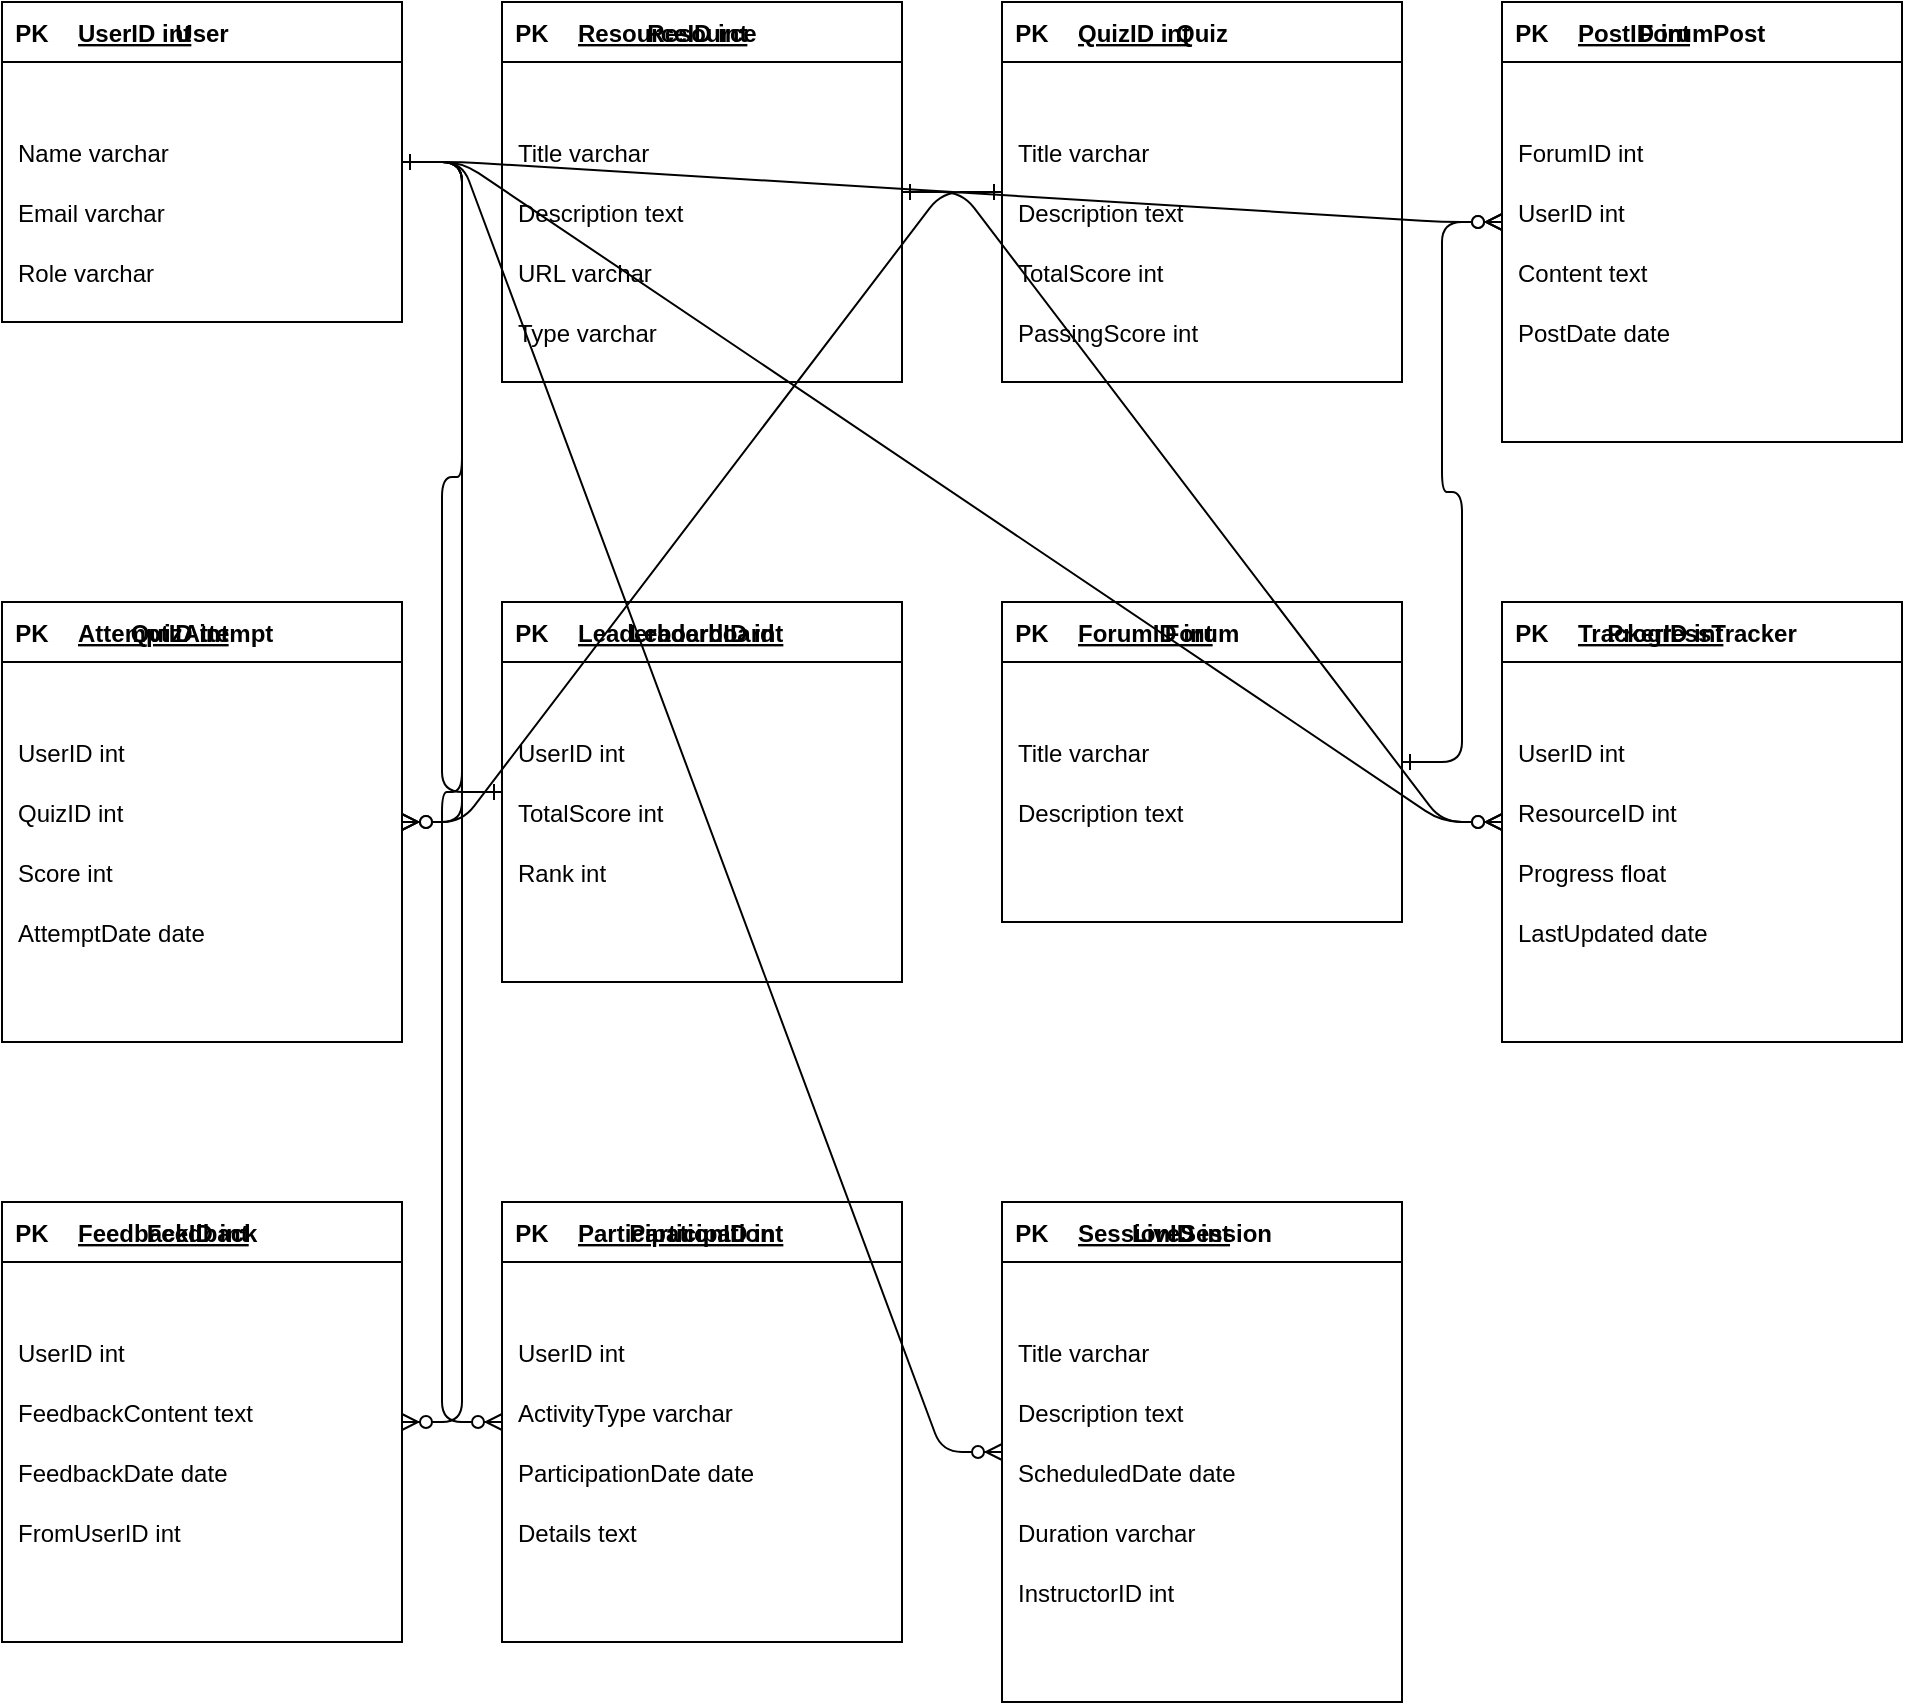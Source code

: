 <mxfile version="24.7.5">
  <diagram id="R2lEEEUBdFMjLlhIrx00" name="Page-1">
    <mxGraphModel dx="1223" dy="797" grid="1" gridSize="10" guides="1" tooltips="1" connect="1" arrows="1" fold="1" page="1" pageScale="1" pageWidth="850" pageHeight="1100" math="0" shadow="0">
      <root>
        <mxCell id="0" />
        <mxCell id="1" parent="0" />

        <!-- User Table -->
        <mxCell id="User" value="User" style="shape=table;startSize=30;container=1;collapsible=1;childLayout=tableLayout;fixedRows=1;rowLines=0;fontStyle=1;align=center;resizeLast=1;" vertex="1" parent="1">
          <mxGeometry x="100" y="100" width="200" height="160" as="geometry" />
        </mxCell>
        <mxCell id="UserPK" value="PK" style="shape=partialRectangle;overflow=hidden;connectable=0;fillColor=none;top=0;left=0;bottom=0;right=0;fontStyle=1;" vertex="1" parent="User">
          <mxGeometry width="30" height="30" as="geometry" />
        </mxCell>
        <mxCell id="UserID" value="UserID int" style="shape=partialRectangle;overflow=hidden;connectable=0;fillColor=none;top=0;left=0;bottom=0;right=0;align=left;spacingLeft=6;fontStyle=5;" vertex="1" parent="User">
          <mxGeometry x="30" y="0" width="170" height="30" as="geometry" />
        </mxCell>
        <mxCell id="UserName" value="Name varchar" style="shape=partialRectangle;overflow=hidden;connectable=0;fillColor=none;top=0;left=0;bottom=0;right=0;align=left;spacingLeft=6;" vertex="1" parent="User">
          <mxGeometry y="60" width="200" height="30" as="geometry" />
        </mxCell>
        <mxCell id="UserEmail" value="Email varchar" style="shape=partialRectangle;overflow=hidden;connectable=0;fillColor=none;top=0;left=0;bottom=0;right=0;align=left;spacingLeft=6;" vertex="1" parent="User">
          <mxGeometry y="90" width="200" height="30" as="geometry" />
        </mxCell>
        <mxCell id="UserRole" value="Role varchar" style="shape=partialRectangle;overflow=hidden;connectable=0;fillColor=none;top=0;left=0;bottom=0;right=0;align=left;spacingLeft=6;" vertex="1" parent="User">
          <mxGeometry y="120" width="200" height="30" as="geometry" />
        </mxCell>

        <!-- Resource Table -->
        <mxCell id="Resource" value="Resource" style="shape=table;startSize=30;container=1;collapsible=1;childLayout=tableLayout;fixedRows=1;rowLines=0;fontStyle=1;align=center;resizeLast=1;" vertex="1" parent="1">
          <mxGeometry x="350" y="100" width="200" height="190" as="geometry" />
        </mxCell>
        <mxCell id="ResourcePK" value="PK" style="shape=partialRectangle;overflow=hidden;connectable=0;fillColor=none;top=0;left=0;bottom=0;right=0;fontStyle=1;" vertex="1" parent="Resource">
          <mxGeometry width="30" height="30" as="geometry" />
        </mxCell>
        <mxCell id="ResourceID" value="ResourceID int" style="shape=partialRectangle;overflow=hidden;connectable=0;fillColor=none;top=0;left=0;bottom=0;right=0;align=left;spacingLeft=6;fontStyle=5;" vertex="1" parent="Resource">
          <mxGeometry x="30" y="0" width="170" height="30" as="geometry" />
        </mxCell>
        <mxCell id="ResourceTitle" value="Title varchar" style="shape=partialRectangle;overflow=hidden;connectable=0;fillColor=none;top=0;left=0;bottom=0;right=0;align=left;spacingLeft=6;" vertex="1" parent="Resource">
          <mxGeometry y="60" width="200" height="30" as="geometry" />
        </mxCell>
        <mxCell id="ResourceDescription" value="Description text" style="shape=partialRectangle;overflow=hidden;connectable=0;fillColor=none;top=0;left=0;bottom=0;right=0;align=left;spacingLeft=6;" vertex="1" parent="Resource">
          <mxGeometry y="90" width="200" height="30" as="geometry" />
        </mxCell>
        <mxCell id="ResourceURL" value="URL varchar" style="shape=partialRectangle;overflow=hidden;connectable=0;fillColor=none;top=0;left=0;bottom=0;right=0;align=left;spacingLeft=6;" vertex="1" parent="Resource">
          <mxGeometry y="120" width="200" height="30" as="geometry" />
        </mxCell>
        <mxCell id="ResourceType" value="Type varchar" style="shape=partialRectangle;overflow=hidden;connectable=0;fillColor=none;top=0;left=0;bottom=0;right=0;align=left;spacingLeft=6;" vertex="1" parent="Resource">
          <mxGeometry y="150" width="200" height="30" as="geometry" />
        </mxCell>

        <!-- Quiz Table -->
        <mxCell id="Quiz" value="Quiz" style="shape=table;startSize=30;container=1;collapsible=1;childLayout=tableLayout;fixedRows=1;rowLines=0;fontStyle=1;align=center;resizeLast=1;" vertex="1" parent="1">
          <mxGeometry x="600" y="100" width="200" height="190" as="geometry" />
        </mxCell>
        <mxCell id="QuizPK" value="PK" style="shape=partialRectangle;overflow=hidden;connectable=0;fillColor=none;top=0;left=0;bottom=0;right=0;fontStyle=1;" vertex="1" parent="Quiz">
          <mxGeometry width="30" height="30" as="geometry" />
        </mxCell>
        <mxCell id="QuizID" value="QuizID int" style="shape=partialRectangle;overflow=hidden;connectable=0;fillColor=none;top=0;left=0;bottom=0;right=0;align=left;spacingLeft=6;fontStyle=5;" vertex="1" parent="Quiz">
          <mxGeometry x="30" y="0" width="170" height="30" as="geometry" />
        </mxCell>
        <mxCell id="QuizTitle" value="Title varchar" style="shape=partialRectangle;overflow=hidden;connectable=0;fillColor=none;top=0;left=0;bottom=0;right=0;align=left;spacingLeft=6;" vertex="1" parent="Quiz">
          <mxGeometry y="60" width="200" height="30" as="geometry" />
        </mxCell>
        <mxCell id="QuizDescription" value="Description text" style="shape=partialRectangle;overflow=hidden;connectable=0;fillColor=none;top=0;left=0;bottom=0;right=0;align=left;spacingLeft=6;" vertex="1" parent="Quiz">
          <mxGeometry y="90" width="200" height="30" as="geometry" />
        </mxCell>
        <mxCell id="QuizTotalScore" value="TotalScore int" style="shape=partialRectangle;overflow=hidden;connectable=0;fillColor=none;top=0;left=0;bottom=0;right=0;align=left;spacingLeft=6;" vertex="1" parent="Quiz">
          <mxGeometry y="120" width="200" height="30" as="geometry" />
        </mxCell>
        <mxCell id="QuizPassingScore" value="PassingScore int" style="shape=partialRectangle;overflow=hidden;connectable=0;fillColor=none;top=0;left=0;bottom=0;right=0;align=left;spacingLeft=6;" vertex="1" parent="Quiz">
          <mxGeometry y="150" width="200" height="30" as="geometry" />
        </mxCell>

        <!-- QuizAttempt Table -->
        <mxCell id="QuizAttempt" value="QuizAttempt" style="shape=table;startSize=30;container=1;collapsible=1;childLayout=tableLayout;fixedRows=1;rowLines=0;fontStyle=1;align=center;resizeLast=1;" vertex="1" parent="1">
          <mxGeometry x="100" y="400" width="200" height="220" as="geometry" />
        </mxCell>
        <mxCell id="QuizAttemptPK" value="PK" style="shape=partialRectangle;overflow=hidden;connectable=0;fillColor=none;top=0;left=0;bottom=0;right=0;fontStyle=1;" vertex="1" parent="QuizAttempt">
          <mxGeometry width="30" height="30" as="geometry" />
        </mxCell>
        <mxCell id="QuizAttemptID" value="AttemptID int" style="shape=partialRectangle;overflow=hidden;connectable=0;fillColor=none;top=0;left=0;bottom=0;right=0;align=left;spacingLeft=6;fontStyle=5;" vertex="1" parent="QuizAttempt">
          <mxGeometry x="30" y="0" width="170" height="30" as="geometry" />
        </mxCell>
        <mxCell id="QuizAttemptUserID" value="UserID int" style="shape=partialRectangle;overflow=hidden;connectable=0;fillColor=none;top=0;left=0;bottom=0;right=0;align=left;spacingLeft=6;" vertex="1" parent="QuizAttempt">
          <mxGeometry y="60" width="200" height="30" as="geometry" />
        </mxCell>
        <mxCell id="QuizAttemptQuizID" value="QuizID int" style="shape=partialRectangle;overflow=hidden;connectable=0;fillColor=none;top=0;left=0;bottom=0;right=0;align=left;spacingLeft=6;" vertex="1" parent="QuizAttempt">
          <mxGeometry y="90" width="200" height="30" as="geometry" />
        </mxCell>
        <mxCell id="QuizAttemptScore" value="Score int" style="shape=partialRectangle;overflow=hidden;connectable=0;fillColor=none;top=0;left=0;bottom=0;right=0;align=left;spacingLeft=6;" vertex="1" parent="QuizAttempt">
          <mxGeometry y="120" width="200" height="30" as="geometry" />
        </mxCell>
        <mxCell id="QuizAttemptDate" value="AttemptDate date" style="shape=partialRectangle;overflow=hidden;connectable=0;fillColor=none;top=0;left=0;bottom=0;right=0;align=left;spacingLeft=6;" vertex="1" parent="QuizAttempt">
          <mxGeometry y="150" width="200" height="30" as="geometry" />
        </mxCell>

        <!-- Leaderboard Table -->
        <mxCell id="Leaderboard" value="Leaderboard" style="shape=table;startSize=30;container=1;collapsible=1;childLayout=tableLayout;fixedRows=1;rowLines=0;fontStyle=1;align=center;resizeLast=1;" vertex="1" parent="1">
          <mxGeometry x="350" y="400" width="200" height="190" as="geometry" />
        </mxCell>
        <mxCell id="LeaderboardPK" value="PK" style="shape=partialRectangle;overflow=hidden;connectable=0;fillColor=none;top=0;left=0;bottom=0;right=0;fontStyle=1;" vertex="1" parent="Leaderboard">
          <mxGeometry width="30" height="30" as="geometry" />
        </mxCell>
        <mxCell id="LeaderboardID" value="LeaderboardID int" style="shape=partialRectangle;overflow=hidden;connectable=0;fillColor=none;top=0;left=0;bottom=0;right=0;align=left;spacingLeft=6;fontStyle=5;" vertex="1" parent="Leaderboard">
          <mxGeometry x="30" y="0" width="170" height="30" as="geometry" />
        </mxCell>
        <mxCell id="LeaderboardUserID" value="UserID int" style="shape=partialRectangle;overflow=hidden;connectable=0;fillColor=none;top=0;left=0;bottom=0;right=0;align=left;spacingLeft=6;" vertex="1" parent="Leaderboard">
          <mxGeometry y="60" width="200" height="30" as="geometry" />
        </mxCell>
        <mxCell id="LeaderboardTotalScore" value="TotalScore int" style="shape=partialRectangle;overflow=hidden;connectable=0;fillColor=none;top=0;left=0;bottom=0;right=0;align=left;spacingLeft=6;" vertex="1" parent="Leaderboard">
          <mxGeometry y="90" width="200" height="30" as="geometry" />
        </mxCell>
        <mxCell id="LeaderboardRank" value="Rank int" style="shape=partialRectangle;overflow=hidden;connectable=0;fillColor=none;top=0;left=0;bottom=0;right=0;align=left;spacingLeft=6;" vertex="1" parent="Leaderboard">
          <mxGeometry y="120" width="200" height="30" as="geometry" />
        </mxCell>

        <!-- Forum Table -->
        <mxCell id="Forum" value="Forum" style="shape=table;startSize=30;container=1;collapsible=1;childLayout=tableLayout;fixedRows=1;rowLines=0;fontStyle=1;align=center;resizeLast=1;" vertex="1" parent="1">
          <mxGeometry x="600" y="400" width="200" height="160" as="geometry" />
        </mxCell>
        <mxCell id="ForumPK" value="PK" style="shape=partialRectangle;overflow=hidden;connectable=0;fillColor=none;top=0;left=0;bottom=0;right=0;fontStyle=1;" vertex="1" parent="Forum">
          <mxGeometry width="30" height="30" as="geometry" />
        </mxCell>
        <mxCell id="ForumID" value="ForumID int" style="shape=partialRectangle;overflow=hidden;connectable=0;fillColor=none;top=0;left=0;bottom=0;right=0;align=left;spacingLeft=6;fontStyle=5;" vertex="1" parent="Forum">
          <mxGeometry x="30" y="0" width="170" height="30" as="geometry" />
        </mxCell>
        <mxCell id="ForumTitle" value="Title varchar" style="shape=partialRectangle;overflow=hidden;connectable=0;fillColor=none;top=0;left=0;bottom=0;right=0;align=left;spacingLeft=6;" vertex="1" parent="Forum">
          <mxGeometry y="60" width="200" height="30" as="geometry" />
        </mxCell>
        <mxCell id="ForumDescription" value="Description text" style="shape=partialRectangle;overflow=hidden;connectable=0;fillColor=none;top=0;left=0;bottom=0;right=0;align=left;spacingLeft=6;" vertex="1" parent="Forum">
          <mxGeometry y="90" width="200" height="30" as="geometry" />
        </mxCell>

        <!-- ForumPost Table -->
        <mxCell id="ForumPost" value="ForumPost" style="shape=table;startSize=30;container=1;collapsible=1;childLayout=tableLayout;fixedRows=1;rowLines=0;fontStyle=1;align=center;resizeLast=1;" vertex="1" parent="1">
          <mxGeometry x="850" y="100" width="200" height="220" as="geometry" />
        </mxCell>
        <mxCell id="ForumPostPK" value="PK" style="shape=partialRectangle;overflow=hidden;connectable=0;fillColor=none;top=0;left=0;bottom=0;right=0;fontStyle=1;" vertex="1" parent="ForumPost">
          <mxGeometry width="30" height="30" as="geometry" />
        </mxCell>
        <mxCell id="ForumPostID" value="PostID int" style="shape=partialRectangle;overflow=hidden;connectable=0;fillColor=none;top=0;left=0;bottom=0;right=0;align=left;spacingLeft=6;fontStyle=5;" vertex="1" parent="ForumPost">
          <mxGeometry x="30" y="0" width="170" height="30" as="geometry" />
        </mxCell>
        <mxCell id="ForumPostForumID" value="ForumID int" style="shape=partialRectangle;overflow=hidden;connectable=0;fillColor=none;top=0;left=0;bottom=0;right=0;align=left;spacingLeft=6;" vertex="1" parent="ForumPost">
          <mxGeometry y="60" width="200" height="30" as="geometry" />
        </mxCell>
        <mxCell id="ForumPostUserID" value="UserID int" style="shape=partialRectangle;overflow=hidden;connectable=0;fillColor=none;top=0;left=0;bottom=0;right=0;align=left;spacingLeft=6;" vertex="1" parent="ForumPost">
          <mxGeometry y="90" width="200" height="30" as="geometry" />
        </mxCell>
        <mxCell id="ForumPostContent" value="Content text" style="shape=partialRectangle;overflow=hidden;connectable=0;fillColor=none;top=0;left=0;bottom=0;right=0;align=left;spacingLeft=6;" vertex="1" parent="ForumPost">
          <mxGeometry y="120" width="200" height="30" as="geometry" />
        </mxCell>
        <mxCell id="ForumPostDate" value="PostDate date" style="shape=partialRectangle;overflow=hidden;connectable=0;fillColor=none;top=0;left=0;bottom=0;right=0;align=left;spacingLeft=6;" vertex="1" parent="ForumPost">
          <mxGeometry y="150" width="200" height="30" as="geometry" />
        </mxCell>

        <!-- ProgressTracker Table -->
        <mxCell id="ProgressTracker" value="ProgressTracker" style="shape=table;startSize=30;container=1;collapsible=1;childLayout=tableLayout;fixedRows=1;rowLines=0;fontStyle=1;align=center;resizeLast=1;" vertex="1" parent="1">
          <mxGeometry x="850" y="400" width="200" height="220" as="geometry" />
        </mxCell>
        <mxCell id="ProgressTrackerPK" value="PK" style="shape=partialRectangle;overflow=hidden;connectable=0;fillColor=none;top=0;left=0;bottom=0;right=0;fontStyle=1;" vertex="1" parent="ProgressTracker">
          <mxGeometry width="30" height="30" as="geometry" />
        </mxCell>
        <mxCell id="ProgressTrackerID" value="TrackerID int" style="shape=partialRectangle;overflow=hidden;connectable=0;fillColor=none;top=0;left=0;bottom=0;right=0;align=left;spacingLeft=6;fontStyle=5;" vertex="1" parent="ProgressTracker">
          <mxGeometry x="30" y="0" width="170" height="30" as="geometry" />
        </mxCell>
        <mxCell id="ProgressTrackerUserID" value="UserID int" style="shape=partialRectangle;overflow=hidden;connectable=0;fillColor=none;top=0;left=0;bottom=0;right=0;align=left;spacingLeft=6;" vertex="1" parent="ProgressTracker">
          <mxGeometry y="60" width="200" height="30" as="geometry" />
        </mxCell>
        <mxCell id="ProgressTrackerResourceID" value="ResourceID int" style="shape=partialRectangle;overflow=hidden;connectable=0;fillColor=none;top=0;left=0;bottom=0;right=0;align=left;spacingLeft=6;" vertex="1" parent="ProgressTracker">
          <mxGeometry y="90" width="200" height="30" as="geometry" />
        </mxCell>
        <mxCell id="ProgressTrackerProgress" value="Progress float" style="shape=partialRectangle;overflow=hidden;connectable=0;fillColor=none;top=0;left=0;bottom=0;right=0;align=left;spacingLeft=6;" vertex="1" parent="ProgressTracker">
          <mxGeometry y="120" width="200" height="30" as="geometry" />
        </mxCell>
        <mxCell id="ProgressTrackerLastUpdated" value="LastUpdated date" style="shape=partialRectangle;overflow=hidden;connectable=0;fillColor=none;top=0;left=0;bottom=0;right=0;align=left;spacingLeft=6;" vertex="1" parent="ProgressTracker">
          <mxGeometry y="150" width="200" height="30" as="geometry" />
        </mxCell>

        <!-- Feedback Table -->
        <mxCell id="Feedback" value="Feedback" style="shape=table;startSize=30;container=1;collapsible=1;childLayout=tableLayout;fixedRows=1;rowLines=0;fontStyle=1;align=center;resizeLast=1;" vertex="1" parent="1">
          <mxGeometry x="100" y="700" width="200" height="220" as="geometry" />
        </mxCell>
        <mxCell id="FeedbackPK" value="PK" style="shape=partialRectangle;overflow=hidden;connectable=0;fillColor=none;top=0;left=0;bottom=0;right=0;fontStyle=1;" vertex="1" parent="Feedback">
          <mxGeometry width="30" height="30" as="geometry" />
        </mxCell>
        <mxCell id="FeedbackID" value="FeedbackID int" style="shape=partialRectangle;overflow=hidden;connectable=0;fillColor=none;top=0;left=0;bottom=0;right=0;align=left;spacingLeft=6;fontStyle=5;" vertex="1" parent="Feedback">
          <mxGeometry x="30" y="0" width="170" height="30" as="geometry" />
        </mxCell>
        <mxCell id="FeedbackUserID" value="UserID int" style="shape=partialRectangle;overflow=hidden;connectable=0;fillColor=none;top=0;left=0;bottom=0;right=0;align=left;spacingLeft=6;" vertex="1" parent="Feedback">
          <mxGeometry y="60" width="200" height="30" as="geometry" />
        </mxCell>
        <mxCell id="FeedbackContent" value="FeedbackContent text" style="shape=partialRectangle;overflow=hidden;connectable=0;fillColor=none;top=0;left=0;bottom=0;right=0;align=left;spacingLeft=6;" vertex="1" parent="Feedback">
          <mxGeometry y="90" width="200" height="30" as="geometry" />
        </mxCell>
        <mxCell id="FeedbackDate" value="FeedbackDate date" style="shape=partialRectangle;overflow=hidden;connectable=0;fillColor=none;top=0;left=0;bottom=0;right=0;align=left;spacingLeft=6;" vertex="1" parent="Feedback">
          <mxGeometry y="120" width="200" height="30" as="geometry" />
        </mxCell>
        <mxCell id="FeedbackFromUserID" value="FromUserID int" style="shape=partialRectangle;overflow=hidden;connectable=0;fillColor=none;top=0;left=0;bottom=0;right=0;align=left;spacingLeft=6;" vertex="1" parent="Feedback">
          <mxGeometry y="150" width="200" height="30" as="geometry" />
        </mxCell>

        <!-- Participation Table -->
        <mxCell id="Participation" value="Participation" style="shape=table;startSize=30;container=1;collapsible=1;childLayout=tableLayout;fixedRows=1;rowLines=0;fontStyle=1;align=center;resizeLast=1;" vertex="1" parent="1">
          <mxGeometry x="350" y="700" width="200" height="220" as="geometry" />
        </mxCell>
        <mxCell id="ParticipationPK" value="PK" style="shape=partialRectangle;overflow=hidden;connectable=0;fillColor=none;top=0;left=0;bottom=0;right=0;fontStyle=1;" vertex="1" parent="Participation">
          <mxGeometry width="30" height="30" as="geometry" />
        </mxCell>
        <mxCell id="ParticipationID" value="ParticipationID int" style="shape=partialRectangle;overflow=hidden;connectable=0;fillColor=none;top=0;left=0;bottom=0;right=0;align=left;spacingLeft=6;fontStyle=5;" vertex="1" parent="Participation">
          <mxGeometry x="30" y="0" width="170" height="30" as="geometry" />
        </mxCell>
        <mxCell id="ParticipationUserID" value="UserID int" style="shape=partialRectangle;overflow=hidden;connectable=0;fillColor=none;top=0;left=0;bottom=0;right=0;align=left;spacingLeft=6;" vertex="1" parent="Participation">
          <mxGeometry y="60" width="200" height="30" as="geometry" />
        </mxCell>
        <mxCell id="ParticipationType" value="ActivityType varchar" style="shape=partialRectangle;overflow=hidden;connectable=0;fillColor=none;top=0;left=0;bottom=0;right=0;align=left;spacingLeft=6;" vertex="1" parent="Participation">
          <mxGeometry y="90" width="200" height="30" as="geometry" />
        </mxCell>
        <mxCell id="ParticipationDate" value="ParticipationDate date" style="shape=partialRectangle;overflow=hidden;connectable=0;fillColor=none;top=0;left=0;bottom=0;right=0;align=left;spacingLeft=6;" vertex="1" parent="Participation">
          <mxGeometry y="120" width="200" height="30" as="geometry" />
        </mxCell>
        <mxCell id="ParticipationDetails" value="Details text" style="shape=partialRectangle;overflow=hidden;connectable=0;fillColor=none;top=0;left=0;bottom=0;right=0;align=left;spacingLeft=6;" vertex="1" parent="Participation">
          <mxGeometry y="150" width="200" height="30" as="geometry" />
        </mxCell>

        <!-- LiveSession Table -->
        <mxCell id="LiveSession" value="LiveSession" style="shape=table;startSize=30;container=1;collapsible=1;childLayout=tableLayout;fixedRows=1;rowLines=0;fontStyle=1;align=center;resizeLast=1;" vertex="1" parent="1">
          <mxGeometry x="600" y="700" width="200" height="250" as="geometry" />
        </mxCell>
        <mxCell id="LiveSessionPK" value="PK" style="shape=partialRectangle;overflow=hidden;connectable=0;fillColor=none;top=0;left=0;bottom=0;right=0;fontStyle=1;" vertex="1" parent="LiveSession">
          <mxGeometry width="30" height="30" as="geometry" />
        </mxCell>
        <mxCell id="LiveSessionID" value="SessionID int" style="shape=partialRectangle;overflow=hidden;connectable=0;fillColor=none;top=0;left=0;bottom=0;right=0;align=left;spacingLeft=6;fontStyle=5;" vertex="1" parent="LiveSession">
          <mxGeometry x="30" y="0" width="170" height="30" as="geometry" />
        </mxCell>
        <mxCell id="LiveSessionTitle" value="Title varchar" style="shape=partialRectangle;overflow=hidden;connectable=0;fillColor=none;top=0;left=0;bottom=0;right=0;align=left;spacingLeft=6;" vertex="1" parent="LiveSession">
          <mxGeometry y="60" width="200" height="30" as="geometry" />
        </mxCell>
        <mxCell id="LiveSessionDescription" value="Description text" style="shape=partialRectangle;overflow=hidden;connectable=0;fillColor=none;top=0;left=0;bottom=0;right=0;align=left;spacingLeft=6;" vertex="1" parent="LiveSession">
          <mxGeometry y="90" width="200" height="30" as="geometry" />
        </mxCell>
        <mxCell id="LiveSessionScheduledDate" value="ScheduledDate date" style="shape=partialRectangle;overflow=hidden;connectable=0;fillColor=none;top=0;left=0;bottom=0;right=0;align=left;spacingLeft=6;" vertex="1" parent="LiveSession">
          <mxGeometry y="120" width="200" height="30" as="geometry" />
        </mxCell>
        <mxCell id="LiveSessionDuration" value="Duration varchar" style="shape=partialRectangle;overflow=hidden;connectable=0;fillColor=none;top=0;left=0;bottom=0;right=0;align=left;spacingLeft=6;" vertex="1" parent="LiveSession">
          <mxGeometry y="150" width="200" height="30" as="geometry" />
        </mxCell>
        <mxCell id="LiveSessionInstructorID" value="InstructorID int" style="shape=partialRectangle;overflow=hidden;connectable=0;fillColor=none;top=0;left=0;bottom=0;right=0;align=left;spacingLeft=6;" vertex="1" parent="LiveSession">
          <mxGeometry y="180" width="200" height="30" as="geometry" />
        </mxCell>

        <!-- Relationships -->
        <mxCell id="User-QuizAttempt" style="edgeStyle=entityRelationEdgeStyle;endArrow=ERzeroToMany;startArrow=ERone;endFill=1;startFill=0;" parent="1" source="User" target="QuizAttempt" edge="1">
          <mxGeometry relative="1" as="geometry" />
        </mxCell>
        <mxCell id="User-ForumPost" style="edgeStyle=entityRelationEdgeStyle;endArrow=ERzeroToMany;startArrow=ERone;endFill=1;startFill=0;" parent="1" source="User" target="ForumPost" edge="1">
          <mxGeometry relative="1" as="geometry" />
        </mxCell>
        <mxCell id="User-ProgressTracker" style="edgeStyle=entityRelationEdgeStyle;endArrow=ERzeroToMany;startArrow=ERone;endFill=1;startFill=0;" parent="1" source="User" target="ProgressTracker" edge="1">
          <mxGeometry relative="1" as="geometry" />
        </mxCell>
        <mxCell id="User-Feedback" style="edgeStyle=entityRelationEdgeStyle;endArrow=ERzeroToMany;startArrow=ERone;endFill=1;startFill=0;" parent="1" source="User" target="Feedback" edge="1">
          <mxGeometry relative="1" as="geometry" />
        </mxCell>
        <mxCell id="User-Participation" style="edgeStyle=entityRelationEdgeStyle;endArrow=ERzeroToMany;startArrow=ERone;endFill=1;startFill=0;" parent="1" source="User" target="Participation" edge="1">
          <mxGeometry relative="1" as="geometry" />
        </mxCell>
        <mxCell id="User-LiveSession" style="edgeStyle=entityRelationEdgeStyle;endArrow=ERzeroToMany;startArrow=ERone;endFill=1;startFill=0;" parent="1" source="User" target="LiveSession" edge="1">
          <mxGeometry relative="1" as="geometry" />
        </mxCell>
        <mxCell id="Resource-ProgressTracker" style="edgeStyle=entityRelationEdgeStyle;endArrow=ERzeroToMany;startArrow=ERone;endFill=1;startFill=0;" parent="1" source="Resource" target="ProgressTracker" edge="1">
          <mxGeometry relative="1" as="geometry" />
        </mxCell>
        <mxCell id="Quiz-QuizAttempt" style="edgeStyle=entityRelationEdgeStyle;endArrow=ERzeroToMany;startArrow=ERone;endFill=1;startFill=0;" parent="1" source="Quiz" target="QuizAttempt" edge="1">
          <mxGeometry relative="1" as="geometry" />
        </mxCell>
        <mxCell id="Leaderboard-User" style="edgeStyle=entityRelationEdgeStyle;endArrow=ERoneToOne;startArrow=ERone;endFill=1;startFill=1;" parent="1" source="Leaderboard" target="User" edge="1">
          <mxGeometry relative="1" as="geometry" />
        </mxCell>
        <mxCell id="Forum-ForumPost" style="edgeStyle=entityRelationEdgeStyle;endArrow=ERzeroToMany;startArrow=ERone;endFill=1;startFill=0;" parent="1" source="Forum" target="ForumPost" edge="1">
          <mxGeometry relative="1" as="geometry" />
        </mxCell>
      </root>
    </mxGraphModel>
  </diagram>
</mxfile>
